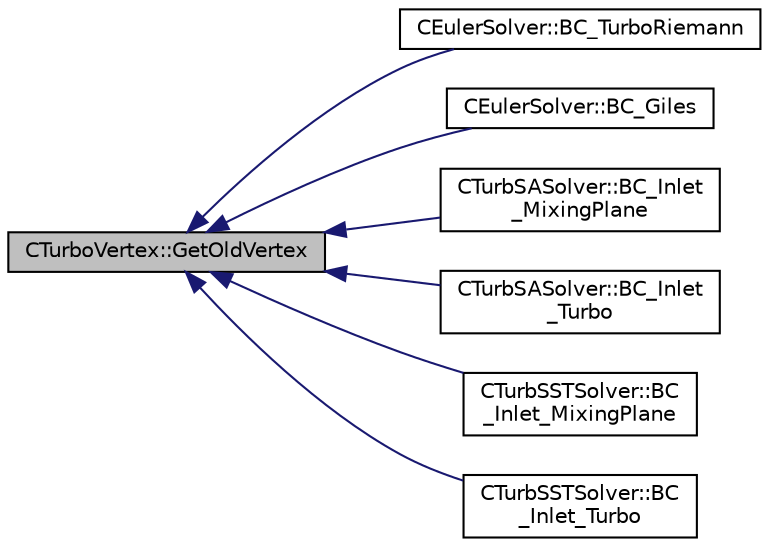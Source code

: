 digraph "CTurboVertex::GetOldVertex"
{
  edge [fontname="Helvetica",fontsize="10",labelfontname="Helvetica",labelfontsize="10"];
  node [fontname="Helvetica",fontsize="10",shape=record];
  rankdir="LR";
  Node18 [label="CTurboVertex::GetOldVertex",height=0.2,width=0.4,color="black", fillcolor="grey75", style="filled", fontcolor="black"];
  Node18 -> Node19 [dir="back",color="midnightblue",fontsize="10",style="solid",fontname="Helvetica"];
  Node19 [label="CEulerSolver::BC_TurboRiemann",height=0.2,width=0.4,color="black", fillcolor="white", style="filled",URL="$class_c_euler_solver.html#a0066305803a18511fb89b8951f4e4866",tooltip="Impose the boundary condition using characteristic recostruction. "];
  Node18 -> Node20 [dir="back",color="midnightblue",fontsize="10",style="solid",fontname="Helvetica"];
  Node20 [label="CEulerSolver::BC_Giles",height=0.2,width=0.4,color="black", fillcolor="white", style="filled",URL="$class_c_euler_solver.html#aa4c3988e3ce0c18460b5c069650c57b0",tooltip="Impose the boundary condition using characteristic recostruction. "];
  Node18 -> Node21 [dir="back",color="midnightblue",fontsize="10",style="solid",fontname="Helvetica"];
  Node21 [label="CTurbSASolver::BC_Inlet\l_MixingPlane",height=0.2,width=0.4,color="black", fillcolor="white", style="filled",URL="$class_c_turb_s_a_solver.html#a75c50cab5888e913ea59dd03c23be8e6",tooltip="Impose the inlet boundary condition. "];
  Node18 -> Node22 [dir="back",color="midnightblue",fontsize="10",style="solid",fontname="Helvetica"];
  Node22 [label="CTurbSASolver::BC_Inlet\l_Turbo",height=0.2,width=0.4,color="black", fillcolor="white", style="filled",URL="$class_c_turb_s_a_solver.html#a2e05ecc017b2b3716bfc6728e4a734e8",tooltip="Impose the inlet boundary condition. "];
  Node18 -> Node23 [dir="back",color="midnightblue",fontsize="10",style="solid",fontname="Helvetica"];
  Node23 [label="CTurbSSTSolver::BC\l_Inlet_MixingPlane",height=0.2,width=0.4,color="black", fillcolor="white", style="filled",URL="$class_c_turb_s_s_t_solver.html#a76eebd24fcfc25255c3089f2b1a9acbd",tooltip="Impose the inlet boundary condition. "];
  Node18 -> Node24 [dir="back",color="midnightblue",fontsize="10",style="solid",fontname="Helvetica"];
  Node24 [label="CTurbSSTSolver::BC\l_Inlet_Turbo",height=0.2,width=0.4,color="black", fillcolor="white", style="filled",URL="$class_c_turb_s_s_t_solver.html#a8957c42841a00d3880fb5886e2f4de3c",tooltip="Impose the inlet boundary condition. "];
}
